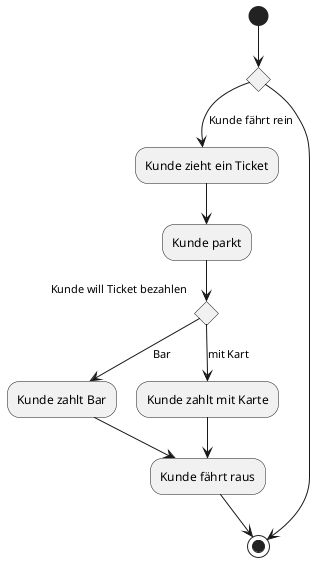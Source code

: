 /**
*Author: Joshua Bäuml
*/
@startuml
(*)if "" then
--> [Kunde fährt rein] "Kunde zieht ein Ticket"
--> Kunde parkt
if "Kunde will Ticket bezahlen"
--> [Bar] "Kunde zahlt Bar"
--> Kunde fährt raus
else
--> [mit Kart] "Kunde zahlt mit Karte"
endif
--> Kunde fährt raus
-->(*)

else
-->(*)
@enduml